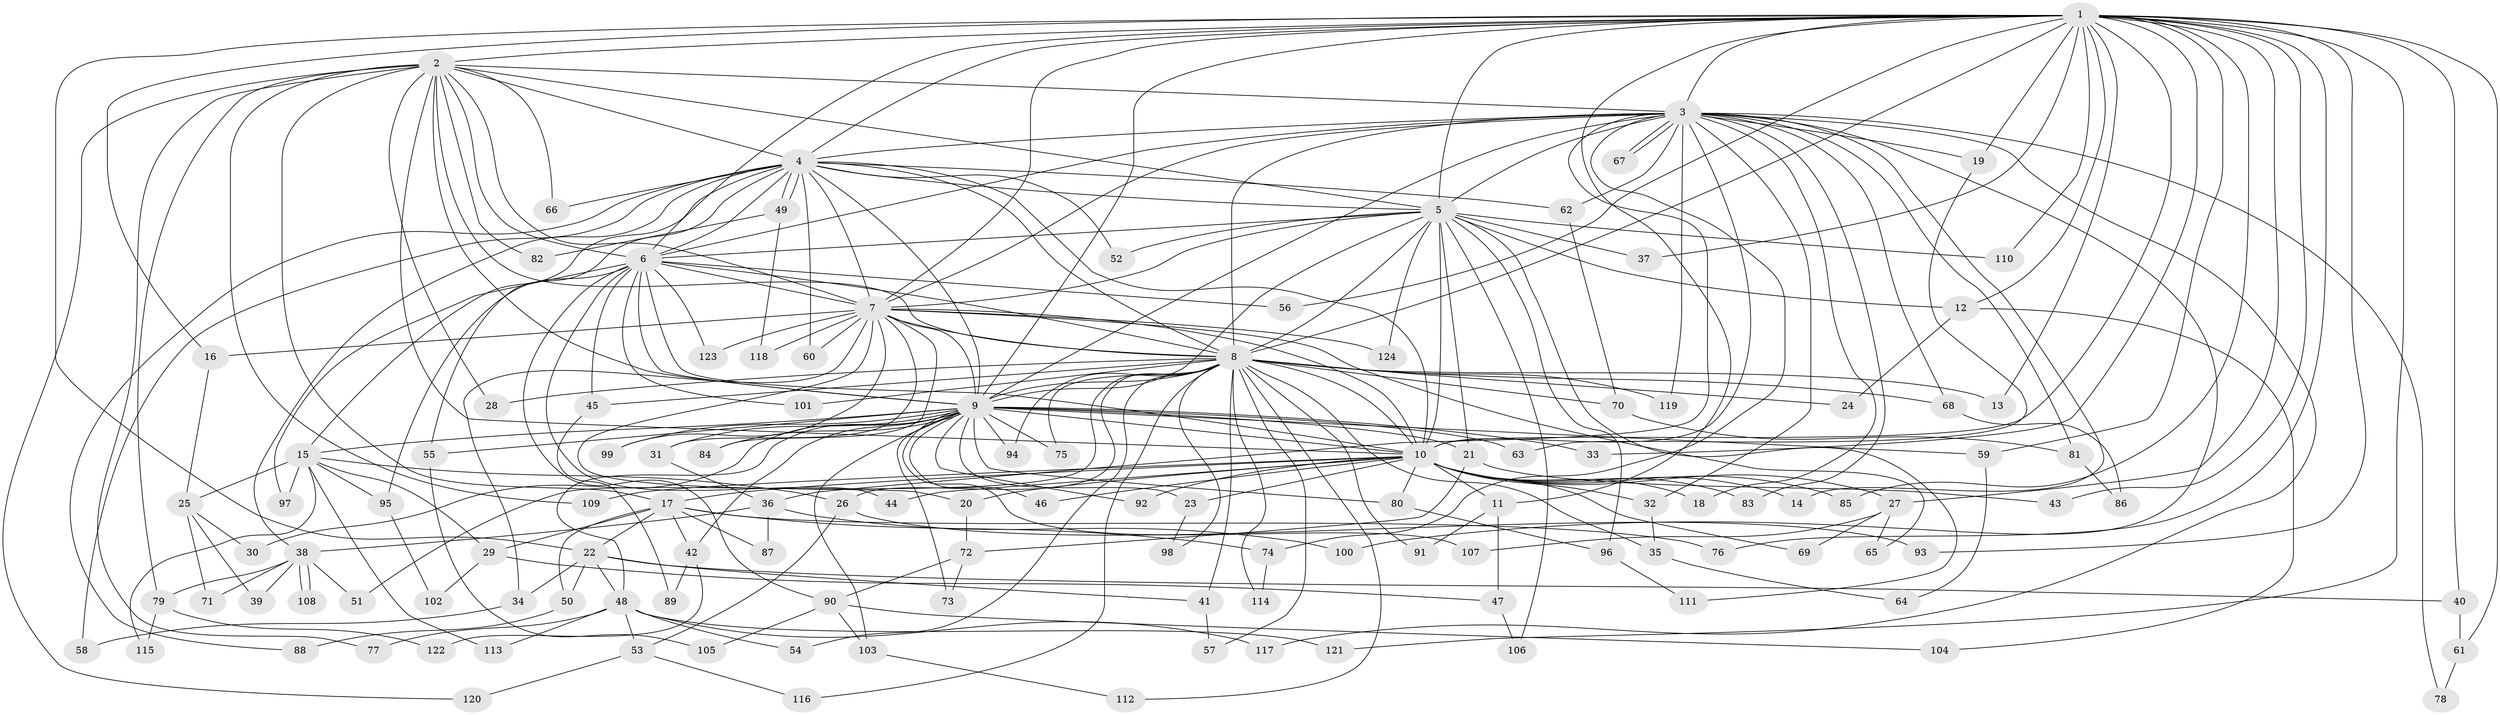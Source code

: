 // Generated by graph-tools (version 1.1) at 2025/25/03/09/25 03:25:52]
// undirected, 124 vertices, 273 edges
graph export_dot {
graph [start="1"]
  node [color=gray90,style=filled];
  1;
  2;
  3;
  4;
  5;
  6;
  7;
  8;
  9;
  10;
  11;
  12;
  13;
  14;
  15;
  16;
  17;
  18;
  19;
  20;
  21;
  22;
  23;
  24;
  25;
  26;
  27;
  28;
  29;
  30;
  31;
  32;
  33;
  34;
  35;
  36;
  37;
  38;
  39;
  40;
  41;
  42;
  43;
  44;
  45;
  46;
  47;
  48;
  49;
  50;
  51;
  52;
  53;
  54;
  55;
  56;
  57;
  58;
  59;
  60;
  61;
  62;
  63;
  64;
  65;
  66;
  67;
  68;
  69;
  70;
  71;
  72;
  73;
  74;
  75;
  76;
  77;
  78;
  79;
  80;
  81;
  82;
  83;
  84;
  85;
  86;
  87;
  88;
  89;
  90;
  91;
  92;
  93;
  94;
  95;
  96;
  97;
  98;
  99;
  100;
  101;
  102;
  103;
  104;
  105;
  106;
  107;
  108;
  109;
  110;
  111;
  112;
  113;
  114;
  115;
  116;
  117;
  118;
  119;
  120;
  121;
  122;
  123;
  124;
  1 -- 2;
  1 -- 3;
  1 -- 4;
  1 -- 5;
  1 -- 6;
  1 -- 7;
  1 -- 8;
  1 -- 9;
  1 -- 10;
  1 -- 11;
  1 -- 12;
  1 -- 13;
  1 -- 16;
  1 -- 19;
  1 -- 22;
  1 -- 27;
  1 -- 33;
  1 -- 37;
  1 -- 40;
  1 -- 43;
  1 -- 56;
  1 -- 59;
  1 -- 61;
  1 -- 76;
  1 -- 85;
  1 -- 93;
  1 -- 110;
  1 -- 121;
  2 -- 3;
  2 -- 4;
  2 -- 5;
  2 -- 6;
  2 -- 7;
  2 -- 8;
  2 -- 9;
  2 -- 10;
  2 -- 17;
  2 -- 28;
  2 -- 66;
  2 -- 77;
  2 -- 79;
  2 -- 82;
  2 -- 109;
  2 -- 120;
  3 -- 4;
  3 -- 5;
  3 -- 6;
  3 -- 7;
  3 -- 8;
  3 -- 9;
  3 -- 10;
  3 -- 14;
  3 -- 18;
  3 -- 19;
  3 -- 32;
  3 -- 36;
  3 -- 62;
  3 -- 67;
  3 -- 67;
  3 -- 68;
  3 -- 74;
  3 -- 78;
  3 -- 81;
  3 -- 83;
  3 -- 100;
  3 -- 117;
  3 -- 119;
  4 -- 5;
  4 -- 6;
  4 -- 7;
  4 -- 8;
  4 -- 9;
  4 -- 10;
  4 -- 15;
  4 -- 38;
  4 -- 49;
  4 -- 49;
  4 -- 52;
  4 -- 55;
  4 -- 58;
  4 -- 60;
  4 -- 62;
  4 -- 66;
  4 -- 88;
  5 -- 6;
  5 -- 7;
  5 -- 8;
  5 -- 9;
  5 -- 10;
  5 -- 12;
  5 -- 21;
  5 -- 37;
  5 -- 52;
  5 -- 96;
  5 -- 106;
  5 -- 110;
  5 -- 111;
  5 -- 124;
  6 -- 7;
  6 -- 8;
  6 -- 9;
  6 -- 10;
  6 -- 44;
  6 -- 45;
  6 -- 56;
  6 -- 90;
  6 -- 95;
  6 -- 97;
  6 -- 101;
  6 -- 123;
  7 -- 8;
  7 -- 9;
  7 -- 10;
  7 -- 16;
  7 -- 20;
  7 -- 31;
  7 -- 34;
  7 -- 60;
  7 -- 65;
  7 -- 84;
  7 -- 99;
  7 -- 118;
  7 -- 123;
  7 -- 124;
  8 -- 9;
  8 -- 10;
  8 -- 13;
  8 -- 24;
  8 -- 26;
  8 -- 28;
  8 -- 35;
  8 -- 41;
  8 -- 45;
  8 -- 51;
  8 -- 54;
  8 -- 57;
  8 -- 68;
  8 -- 70;
  8 -- 75;
  8 -- 91;
  8 -- 94;
  8 -- 98;
  8 -- 101;
  8 -- 112;
  8 -- 114;
  8 -- 116;
  8 -- 119;
  9 -- 10;
  9 -- 15;
  9 -- 21;
  9 -- 23;
  9 -- 30;
  9 -- 31;
  9 -- 33;
  9 -- 42;
  9 -- 46;
  9 -- 48;
  9 -- 55;
  9 -- 59;
  9 -- 63;
  9 -- 73;
  9 -- 75;
  9 -- 80;
  9 -- 84;
  9 -- 92;
  9 -- 94;
  9 -- 99;
  9 -- 103;
  9 -- 107;
  10 -- 11;
  10 -- 14;
  10 -- 17;
  10 -- 18;
  10 -- 20;
  10 -- 23;
  10 -- 27;
  10 -- 32;
  10 -- 44;
  10 -- 46;
  10 -- 69;
  10 -- 80;
  10 -- 83;
  10 -- 85;
  10 -- 92;
  10 -- 109;
  11 -- 47;
  11 -- 91;
  12 -- 24;
  12 -- 104;
  15 -- 25;
  15 -- 26;
  15 -- 29;
  15 -- 95;
  15 -- 97;
  15 -- 113;
  15 -- 115;
  16 -- 25;
  17 -- 22;
  17 -- 29;
  17 -- 42;
  17 -- 50;
  17 -- 74;
  17 -- 76;
  17 -- 87;
  19 -- 63;
  20 -- 72;
  21 -- 43;
  21 -- 72;
  22 -- 34;
  22 -- 40;
  22 -- 41;
  22 -- 48;
  22 -- 50;
  23 -- 98;
  25 -- 30;
  25 -- 39;
  25 -- 71;
  26 -- 53;
  26 -- 93;
  27 -- 65;
  27 -- 69;
  27 -- 107;
  29 -- 47;
  29 -- 102;
  31 -- 36;
  32 -- 35;
  34 -- 58;
  35 -- 64;
  36 -- 38;
  36 -- 87;
  36 -- 100;
  38 -- 39;
  38 -- 51;
  38 -- 71;
  38 -- 79;
  38 -- 108;
  38 -- 108;
  40 -- 61;
  41 -- 57;
  42 -- 89;
  42 -- 122;
  45 -- 89;
  47 -- 106;
  48 -- 53;
  48 -- 54;
  48 -- 77;
  48 -- 113;
  48 -- 117;
  48 -- 121;
  49 -- 82;
  49 -- 118;
  50 -- 88;
  53 -- 116;
  53 -- 120;
  55 -- 105;
  59 -- 64;
  61 -- 78;
  62 -- 70;
  68 -- 86;
  70 -- 81;
  72 -- 73;
  72 -- 90;
  74 -- 114;
  79 -- 115;
  79 -- 122;
  80 -- 96;
  81 -- 86;
  90 -- 103;
  90 -- 104;
  90 -- 105;
  95 -- 102;
  96 -- 111;
  103 -- 112;
}
